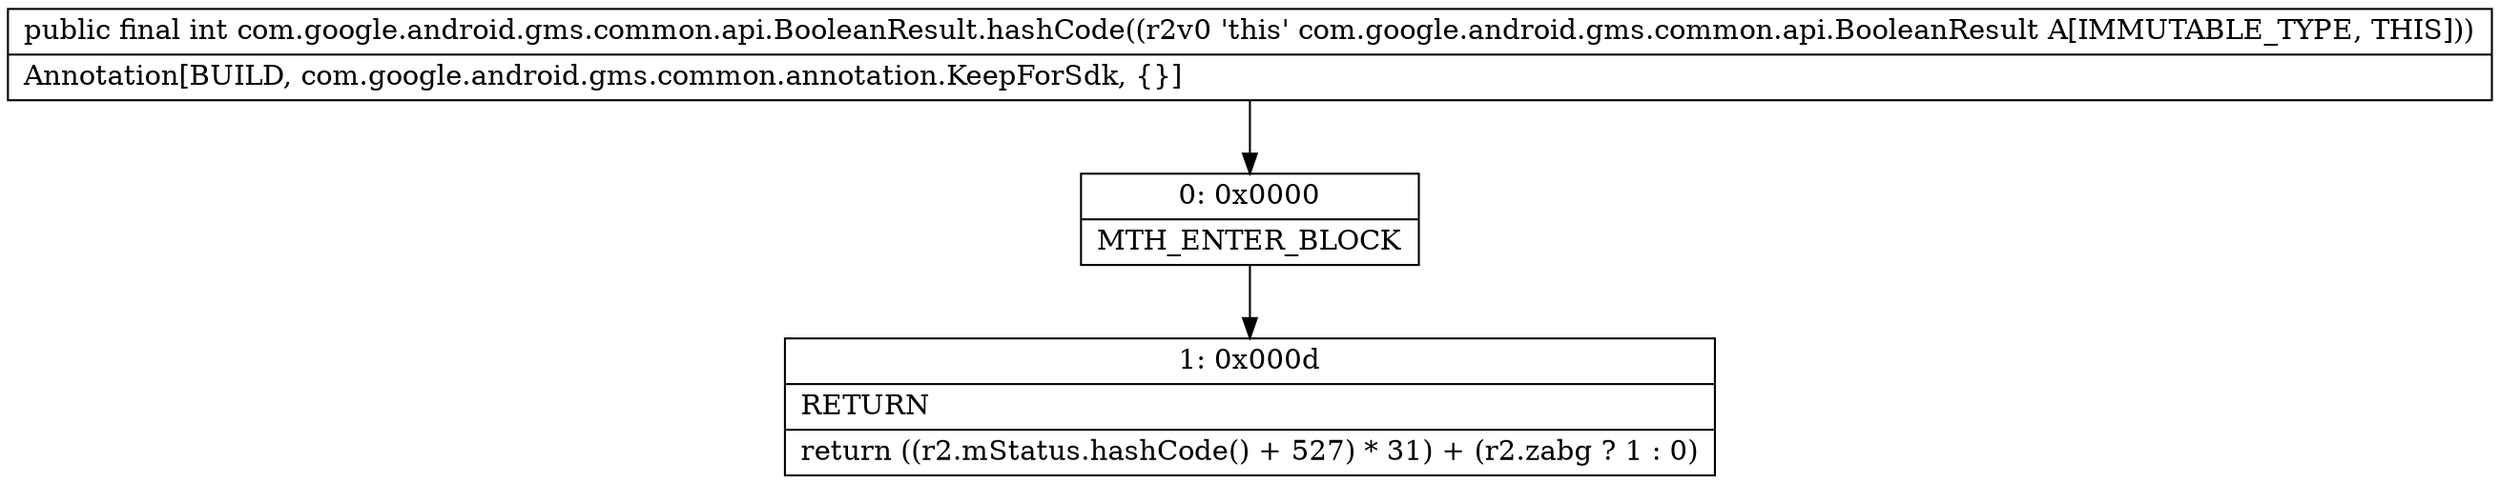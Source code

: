 digraph "CFG forcom.google.android.gms.common.api.BooleanResult.hashCode()I" {
Node_0 [shape=record,label="{0\:\ 0x0000|MTH_ENTER_BLOCK\l}"];
Node_1 [shape=record,label="{1\:\ 0x000d|RETURN\l|return ((r2.mStatus.hashCode() + 527) * 31) + (r2.zabg ? 1 : 0)\l}"];
MethodNode[shape=record,label="{public final int com.google.android.gms.common.api.BooleanResult.hashCode((r2v0 'this' com.google.android.gms.common.api.BooleanResult A[IMMUTABLE_TYPE, THIS]))  | Annotation[BUILD, com.google.android.gms.common.annotation.KeepForSdk, \{\}]\l}"];
MethodNode -> Node_0;
Node_0 -> Node_1;
}

